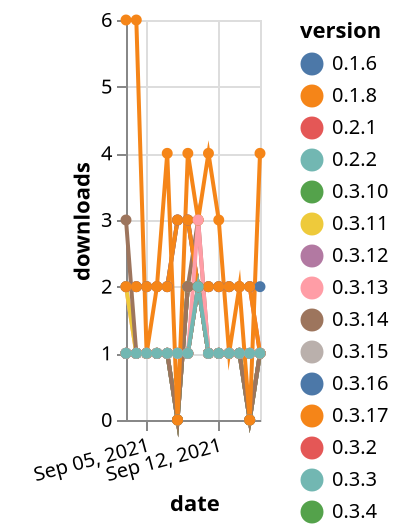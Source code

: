 {"$schema": "https://vega.github.io/schema/vega-lite/v5.json", "description": "A simple bar chart with embedded data.", "data": {"values": [{"date": "2021-09-03", "total": 201, "delta": 1, "version": "0.3.4"}, {"date": "2021-09-04", "total": 202, "delta": 1, "version": "0.3.4"}, {"date": "2021-09-05", "total": 203, "delta": 1, "version": "0.3.4"}, {"date": "2021-09-06", "total": 204, "delta": 1, "version": "0.3.4"}, {"date": "2021-09-07", "total": 205, "delta": 1, "version": "0.3.4"}, {"date": "2021-09-08", "total": 206, "delta": 1, "version": "0.3.4"}, {"date": "2021-09-09", "total": 207, "delta": 1, "version": "0.3.4"}, {"date": "2021-09-10", "total": 209, "delta": 2, "version": "0.3.4"}, {"date": "2021-09-11", "total": 210, "delta": 1, "version": "0.3.4"}, {"date": "2021-09-12", "total": 211, "delta": 1, "version": "0.3.4"}, {"date": "2021-09-13", "total": 212, "delta": 1, "version": "0.3.4"}, {"date": "2021-09-14", "total": 213, "delta": 1, "version": "0.3.4"}, {"date": "2021-09-15", "total": 214, "delta": 1, "version": "0.3.4"}, {"date": "2021-09-16", "total": 215, "delta": 1, "version": "0.3.4"}, {"date": "2021-09-03", "total": 198, "delta": 1, "version": "0.3.11"}, {"date": "2021-09-04", "total": 199, "delta": 1, "version": "0.3.11"}, {"date": "2021-09-05", "total": 200, "delta": 1, "version": "0.3.11"}, {"date": "2021-09-06", "total": 201, "delta": 1, "version": "0.3.11"}, {"date": "2021-09-07", "total": 202, "delta": 1, "version": "0.3.11"}, {"date": "2021-09-08", "total": 202, "delta": 0, "version": "0.3.11"}, {"date": "2021-09-09", "total": 204, "delta": 2, "version": "0.3.11"}, {"date": "2021-09-10", "total": 206, "delta": 2, "version": "0.3.11"}, {"date": "2021-09-11", "total": 207, "delta": 1, "version": "0.3.11"}, {"date": "2021-09-12", "total": 208, "delta": 1, "version": "0.3.11"}, {"date": "2021-09-13", "total": 209, "delta": 1, "version": "0.3.11"}, {"date": "2021-09-14", "total": 210, "delta": 1, "version": "0.3.11"}, {"date": "2021-09-15", "total": 210, "delta": 0, "version": "0.3.11"}, {"date": "2021-09-16", "total": 211, "delta": 1, "version": "0.3.11"}, {"date": "2021-09-03", "total": 207, "delta": 1, "version": "0.3.6"}, {"date": "2021-09-04", "total": 208, "delta": 1, "version": "0.3.6"}, {"date": "2021-09-05", "total": 209, "delta": 1, "version": "0.3.6"}, {"date": "2021-09-06", "total": 210, "delta": 1, "version": "0.3.6"}, {"date": "2021-09-07", "total": 211, "delta": 1, "version": "0.3.6"}, {"date": "2021-09-08", "total": 212, "delta": 1, "version": "0.3.6"}, {"date": "2021-09-09", "total": 213, "delta": 1, "version": "0.3.6"}, {"date": "2021-09-10", "total": 215, "delta": 2, "version": "0.3.6"}, {"date": "2021-09-11", "total": 216, "delta": 1, "version": "0.3.6"}, {"date": "2021-09-12", "total": 217, "delta": 1, "version": "0.3.6"}, {"date": "2021-09-13", "total": 218, "delta": 1, "version": "0.3.6"}, {"date": "2021-09-14", "total": 219, "delta": 1, "version": "0.3.6"}, {"date": "2021-09-15", "total": 220, "delta": 1, "version": "0.3.6"}, {"date": "2021-09-16", "total": 221, "delta": 1, "version": "0.3.6"}, {"date": "2021-09-03", "total": 195, "delta": 1, "version": "0.3.16"}, {"date": "2021-09-04", "total": 196, "delta": 1, "version": "0.3.16"}, {"date": "2021-09-05", "total": 197, "delta": 1, "version": "0.3.16"}, {"date": "2021-09-06", "total": 198, "delta": 1, "version": "0.3.16"}, {"date": "2021-09-07", "total": 199, "delta": 1, "version": "0.3.16"}, {"date": "2021-09-08", "total": 199, "delta": 0, "version": "0.3.16"}, {"date": "2021-09-09", "total": 201, "delta": 2, "version": "0.3.16"}, {"date": "2021-09-10", "total": 203, "delta": 2, "version": "0.3.16"}, {"date": "2021-09-11", "total": 204, "delta": 1, "version": "0.3.16"}, {"date": "2021-09-12", "total": 205, "delta": 1, "version": "0.3.16"}, {"date": "2021-09-13", "total": 206, "delta": 1, "version": "0.3.16"}, {"date": "2021-09-14", "total": 207, "delta": 1, "version": "0.3.16"}, {"date": "2021-09-15", "total": 207, "delta": 0, "version": "0.3.16"}, {"date": "2021-09-16", "total": 208, "delta": 1, "version": "0.3.16"}, {"date": "2021-09-03", "total": 184, "delta": 2, "version": "0.3.13"}, {"date": "2021-09-04", "total": 185, "delta": 1, "version": "0.3.13"}, {"date": "2021-09-05", "total": 186, "delta": 1, "version": "0.3.13"}, {"date": "2021-09-06", "total": 187, "delta": 1, "version": "0.3.13"}, {"date": "2021-09-07", "total": 188, "delta": 1, "version": "0.3.13"}, {"date": "2021-09-08", "total": 188, "delta": 0, "version": "0.3.13"}, {"date": "2021-09-09", "total": 190, "delta": 2, "version": "0.3.13"}, {"date": "2021-09-10", "total": 192, "delta": 2, "version": "0.3.13"}, {"date": "2021-09-11", "total": 193, "delta": 1, "version": "0.3.13"}, {"date": "2021-09-12", "total": 194, "delta": 1, "version": "0.3.13"}, {"date": "2021-09-13", "total": 195, "delta": 1, "version": "0.3.13"}, {"date": "2021-09-14", "total": 196, "delta": 1, "version": "0.3.13"}, {"date": "2021-09-15", "total": 196, "delta": 0, "version": "0.3.13"}, {"date": "2021-09-16", "total": 197, "delta": 1, "version": "0.3.13"}, {"date": "2021-09-03", "total": 1793, "delta": 2, "version": "0.2.1"}, {"date": "2021-09-04", "total": 1795, "delta": 2, "version": "0.2.1"}, {"date": "2021-09-05", "total": 1797, "delta": 2, "version": "0.2.1"}, {"date": "2021-09-06", "total": 1799, "delta": 2, "version": "0.2.1"}, {"date": "2021-09-07", "total": 1801, "delta": 2, "version": "0.2.1"}, {"date": "2021-09-08", "total": 1804, "delta": 3, "version": "0.2.1"}, {"date": "2021-09-09", "total": 1807, "delta": 3, "version": "0.2.1"}, {"date": "2021-09-10", "total": 1809, "delta": 2, "version": "0.2.1"}, {"date": "2021-09-11", "total": 1811, "delta": 2, "version": "0.2.1"}, {"date": "2021-09-12", "total": 1813, "delta": 2, "version": "0.2.1"}, {"date": "2021-09-13", "total": 1815, "delta": 2, "version": "0.2.1"}, {"date": "2021-09-14", "total": 1817, "delta": 2, "version": "0.2.1"}, {"date": "2021-09-15", "total": 1819, "delta": 2, "version": "0.2.1"}, {"date": "2021-09-16", "total": 1820, "delta": 1, "version": "0.2.1"}, {"date": "2021-09-03", "total": 206, "delta": 2, "version": "0.3.5"}, {"date": "2021-09-04", "total": 207, "delta": 1, "version": "0.3.5"}, {"date": "2021-09-05", "total": 208, "delta": 1, "version": "0.3.5"}, {"date": "2021-09-06", "total": 209, "delta": 1, "version": "0.3.5"}, {"date": "2021-09-07", "total": 210, "delta": 1, "version": "0.3.5"}, {"date": "2021-09-08", "total": 211, "delta": 1, "version": "0.3.5"}, {"date": "2021-09-09", "total": 212, "delta": 1, "version": "0.3.5"}, {"date": "2021-09-10", "total": 214, "delta": 2, "version": "0.3.5"}, {"date": "2021-09-11", "total": 215, "delta": 1, "version": "0.3.5"}, {"date": "2021-09-12", "total": 216, "delta": 1, "version": "0.3.5"}, {"date": "2021-09-13", "total": 217, "delta": 1, "version": "0.3.5"}, {"date": "2021-09-14", "total": 218, "delta": 1, "version": "0.3.5"}, {"date": "2021-09-15", "total": 219, "delta": 1, "version": "0.3.5"}, {"date": "2021-09-16", "total": 220, "delta": 1, "version": "0.3.5"}, {"date": "2021-09-03", "total": 184, "delta": 1, "version": "0.3.3"}, {"date": "2021-09-04", "total": 185, "delta": 1, "version": "0.3.3"}, {"date": "2021-09-05", "total": 186, "delta": 1, "version": "0.3.3"}, {"date": "2021-09-06", "total": 187, "delta": 1, "version": "0.3.3"}, {"date": "2021-09-07", "total": 188, "delta": 1, "version": "0.3.3"}, {"date": "2021-09-08", "total": 189, "delta": 1, "version": "0.3.3"}, {"date": "2021-09-09", "total": 190, "delta": 1, "version": "0.3.3"}, {"date": "2021-09-10", "total": 192, "delta": 2, "version": "0.3.3"}, {"date": "2021-09-11", "total": 193, "delta": 1, "version": "0.3.3"}, {"date": "2021-09-12", "total": 194, "delta": 1, "version": "0.3.3"}, {"date": "2021-09-13", "total": 195, "delta": 1, "version": "0.3.3"}, {"date": "2021-09-14", "total": 196, "delta": 1, "version": "0.3.3"}, {"date": "2021-09-15", "total": 197, "delta": 1, "version": "0.3.3"}, {"date": "2021-09-16", "total": 198, "delta": 1, "version": "0.3.3"}, {"date": "2021-09-03", "total": 188, "delta": 1, "version": "0.3.15"}, {"date": "2021-09-04", "total": 189, "delta": 1, "version": "0.3.15"}, {"date": "2021-09-05", "total": 190, "delta": 1, "version": "0.3.15"}, {"date": "2021-09-06", "total": 191, "delta": 1, "version": "0.3.15"}, {"date": "2021-09-07", "total": 192, "delta": 1, "version": "0.3.15"}, {"date": "2021-09-08", "total": 192, "delta": 0, "version": "0.3.15"}, {"date": "2021-09-09", "total": 194, "delta": 2, "version": "0.3.15"}, {"date": "2021-09-10", "total": 196, "delta": 2, "version": "0.3.15"}, {"date": "2021-09-11", "total": 197, "delta": 1, "version": "0.3.15"}, {"date": "2021-09-12", "total": 198, "delta": 1, "version": "0.3.15"}, {"date": "2021-09-13", "total": 199, "delta": 1, "version": "0.3.15"}, {"date": "2021-09-14", "total": 200, "delta": 1, "version": "0.3.15"}, {"date": "2021-09-15", "total": 200, "delta": 0, "version": "0.3.15"}, {"date": "2021-09-16", "total": 201, "delta": 1, "version": "0.3.15"}, {"date": "2021-09-03", "total": 178, "delta": 1, "version": "0.3.12"}, {"date": "2021-09-04", "total": 179, "delta": 1, "version": "0.3.12"}, {"date": "2021-09-05", "total": 180, "delta": 1, "version": "0.3.12"}, {"date": "2021-09-06", "total": 181, "delta": 1, "version": "0.3.12"}, {"date": "2021-09-07", "total": 182, "delta": 1, "version": "0.3.12"}, {"date": "2021-09-08", "total": 182, "delta": 0, "version": "0.3.12"}, {"date": "2021-09-09", "total": 184, "delta": 2, "version": "0.3.12"}, {"date": "2021-09-10", "total": 186, "delta": 2, "version": "0.3.12"}, {"date": "2021-09-11", "total": 187, "delta": 1, "version": "0.3.12"}, {"date": "2021-09-12", "total": 188, "delta": 1, "version": "0.3.12"}, {"date": "2021-09-13", "total": 189, "delta": 1, "version": "0.3.12"}, {"date": "2021-09-14", "total": 190, "delta": 1, "version": "0.3.12"}, {"date": "2021-09-15", "total": 190, "delta": 0, "version": "0.3.12"}, {"date": "2021-09-16", "total": 191, "delta": 1, "version": "0.3.12"}, {"date": "2021-09-03", "total": 197, "delta": 1, "version": "0.3.2"}, {"date": "2021-09-04", "total": 198, "delta": 1, "version": "0.3.2"}, {"date": "2021-09-05", "total": 199, "delta": 1, "version": "0.3.2"}, {"date": "2021-09-06", "total": 200, "delta": 1, "version": "0.3.2"}, {"date": "2021-09-07", "total": 201, "delta": 1, "version": "0.3.2"}, {"date": "2021-09-08", "total": 202, "delta": 1, "version": "0.3.2"}, {"date": "2021-09-09", "total": 203, "delta": 1, "version": "0.3.2"}, {"date": "2021-09-10", "total": 205, "delta": 2, "version": "0.3.2"}, {"date": "2021-09-11", "total": 206, "delta": 1, "version": "0.3.2"}, {"date": "2021-09-12", "total": 207, "delta": 1, "version": "0.3.2"}, {"date": "2021-09-13", "total": 208, "delta": 1, "version": "0.3.2"}, {"date": "2021-09-14", "total": 209, "delta": 1, "version": "0.3.2"}, {"date": "2021-09-15", "total": 210, "delta": 1, "version": "0.3.2"}, {"date": "2021-09-16", "total": 211, "delta": 1, "version": "0.3.2"}, {"date": "2021-09-03", "total": 176, "delta": 1, "version": "0.3.10"}, {"date": "2021-09-04", "total": 177, "delta": 1, "version": "0.3.10"}, {"date": "2021-09-05", "total": 178, "delta": 1, "version": "0.3.10"}, {"date": "2021-09-06", "total": 179, "delta": 1, "version": "0.3.10"}, {"date": "2021-09-07", "total": 180, "delta": 1, "version": "0.3.10"}, {"date": "2021-09-08", "total": 180, "delta": 0, "version": "0.3.10"}, {"date": "2021-09-09", "total": 182, "delta": 2, "version": "0.3.10"}, {"date": "2021-09-10", "total": 184, "delta": 2, "version": "0.3.10"}, {"date": "2021-09-11", "total": 185, "delta": 1, "version": "0.3.10"}, {"date": "2021-09-12", "total": 186, "delta": 1, "version": "0.3.10"}, {"date": "2021-09-13", "total": 187, "delta": 1, "version": "0.3.10"}, {"date": "2021-09-14", "total": 188, "delta": 1, "version": "0.3.10"}, {"date": "2021-09-15", "total": 188, "delta": 0, "version": "0.3.10"}, {"date": "2021-09-16", "total": 189, "delta": 1, "version": "0.3.10"}, {"date": "2021-09-03", "total": 231, "delta": 3, "version": "0.3.14"}, {"date": "2021-09-04", "total": 232, "delta": 1, "version": "0.3.14"}, {"date": "2021-09-05", "total": 233, "delta": 1, "version": "0.3.14"}, {"date": "2021-09-06", "total": 234, "delta": 1, "version": "0.3.14"}, {"date": "2021-09-07", "total": 235, "delta": 1, "version": "0.3.14"}, {"date": "2021-09-08", "total": 235, "delta": 0, "version": "0.3.14"}, {"date": "2021-09-09", "total": 237, "delta": 2, "version": "0.3.14"}, {"date": "2021-09-10", "total": 240, "delta": 3, "version": "0.3.14"}, {"date": "2021-09-11", "total": 241, "delta": 1, "version": "0.3.14"}, {"date": "2021-09-12", "total": 242, "delta": 1, "version": "0.3.14"}, {"date": "2021-09-13", "total": 243, "delta": 1, "version": "0.3.14"}, {"date": "2021-09-14", "total": 244, "delta": 1, "version": "0.3.14"}, {"date": "2021-09-15", "total": 244, "delta": 0, "version": "0.3.14"}, {"date": "2021-09-16", "total": 245, "delta": 1, "version": "0.3.14"}, {"date": "2021-09-03", "total": 191, "delta": 1, "version": "0.3.9"}, {"date": "2021-09-04", "total": 192, "delta": 1, "version": "0.3.9"}, {"date": "2021-09-05", "total": 193, "delta": 1, "version": "0.3.9"}, {"date": "2021-09-06", "total": 194, "delta": 1, "version": "0.3.9"}, {"date": "2021-09-07", "total": 195, "delta": 1, "version": "0.3.9"}, {"date": "2021-09-08", "total": 196, "delta": 1, "version": "0.3.9"}, {"date": "2021-09-09", "total": 197, "delta": 1, "version": "0.3.9"}, {"date": "2021-09-10", "total": 199, "delta": 2, "version": "0.3.9"}, {"date": "2021-09-11", "total": 200, "delta": 1, "version": "0.3.9"}, {"date": "2021-09-12", "total": 201, "delta": 1, "version": "0.3.9"}, {"date": "2021-09-13", "total": 202, "delta": 1, "version": "0.3.9"}, {"date": "2021-09-14", "total": 203, "delta": 1, "version": "0.3.9"}, {"date": "2021-09-15", "total": 204, "delta": 1, "version": "0.3.9"}, {"date": "2021-09-16", "total": 205, "delta": 1, "version": "0.3.9"}, {"date": "2021-09-03", "total": 2078, "delta": 2, "version": "0.1.6"}, {"date": "2021-09-04", "total": 2080, "delta": 2, "version": "0.1.6"}, {"date": "2021-09-05", "total": 2082, "delta": 2, "version": "0.1.6"}, {"date": "2021-09-06", "total": 2084, "delta": 2, "version": "0.1.6"}, {"date": "2021-09-07", "total": 2086, "delta": 2, "version": "0.1.6"}, {"date": "2021-09-08", "total": 2089, "delta": 3, "version": "0.1.6"}, {"date": "2021-09-09", "total": 2092, "delta": 3, "version": "0.1.6"}, {"date": "2021-09-10", "total": 2094, "delta": 2, "version": "0.1.6"}, {"date": "2021-09-11", "total": 2096, "delta": 2, "version": "0.1.6"}, {"date": "2021-09-12", "total": 2098, "delta": 2, "version": "0.1.6"}, {"date": "2021-09-13", "total": 2100, "delta": 2, "version": "0.1.6"}, {"date": "2021-09-14", "total": 2102, "delta": 2, "version": "0.1.6"}, {"date": "2021-09-15", "total": 2104, "delta": 2, "version": "0.1.6"}, {"date": "2021-09-16", "total": 2106, "delta": 2, "version": "0.1.6"}, {"date": "2021-09-03", "total": 194, "delta": 1, "version": "0.3.8"}, {"date": "2021-09-04", "total": 195, "delta": 1, "version": "0.3.8"}, {"date": "2021-09-05", "total": 196, "delta": 1, "version": "0.3.8"}, {"date": "2021-09-06", "total": 197, "delta": 1, "version": "0.3.8"}, {"date": "2021-09-07", "total": 198, "delta": 1, "version": "0.3.8"}, {"date": "2021-09-08", "total": 199, "delta": 1, "version": "0.3.8"}, {"date": "2021-09-09", "total": 200, "delta": 1, "version": "0.3.8"}, {"date": "2021-09-10", "total": 202, "delta": 2, "version": "0.3.8"}, {"date": "2021-09-11", "total": 203, "delta": 1, "version": "0.3.8"}, {"date": "2021-09-12", "total": 204, "delta": 1, "version": "0.3.8"}, {"date": "2021-09-13", "total": 205, "delta": 1, "version": "0.3.8"}, {"date": "2021-09-14", "total": 206, "delta": 1, "version": "0.3.8"}, {"date": "2021-09-15", "total": 207, "delta": 1, "version": "0.3.8"}, {"date": "2021-09-16", "total": 208, "delta": 1, "version": "0.3.8"}, {"date": "2021-09-03", "total": 1686, "delta": 6, "version": "0.3.17"}, {"date": "2021-09-04", "total": 1692, "delta": 6, "version": "0.3.17"}, {"date": "2021-09-05", "total": 1693, "delta": 1, "version": "0.3.17"}, {"date": "2021-09-06", "total": 1695, "delta": 2, "version": "0.3.17"}, {"date": "2021-09-07", "total": 1699, "delta": 4, "version": "0.3.17"}, {"date": "2021-09-08", "total": 1699, "delta": 0, "version": "0.3.17"}, {"date": "2021-09-09", "total": 1703, "delta": 4, "version": "0.3.17"}, {"date": "2021-09-10", "total": 1706, "delta": 3, "version": "0.3.17"}, {"date": "2021-09-11", "total": 1710, "delta": 4, "version": "0.3.17"}, {"date": "2021-09-12", "total": 1713, "delta": 3, "version": "0.3.17"}, {"date": "2021-09-13", "total": 1714, "delta": 1, "version": "0.3.17"}, {"date": "2021-09-14", "total": 1716, "delta": 2, "version": "0.3.17"}, {"date": "2021-09-15", "total": 1716, "delta": 0, "version": "0.3.17"}, {"date": "2021-09-16", "total": 1720, "delta": 4, "version": "0.3.17"}, {"date": "2021-09-03", "total": 2030, "delta": 2, "version": "0.1.8"}, {"date": "2021-09-04", "total": 2032, "delta": 2, "version": "0.1.8"}, {"date": "2021-09-05", "total": 2034, "delta": 2, "version": "0.1.8"}, {"date": "2021-09-06", "total": 2036, "delta": 2, "version": "0.1.8"}, {"date": "2021-09-07", "total": 2038, "delta": 2, "version": "0.1.8"}, {"date": "2021-09-08", "total": 2041, "delta": 3, "version": "0.1.8"}, {"date": "2021-09-09", "total": 2044, "delta": 3, "version": "0.1.8"}, {"date": "2021-09-10", "total": 2046, "delta": 2, "version": "0.1.8"}, {"date": "2021-09-11", "total": 2048, "delta": 2, "version": "0.1.8"}, {"date": "2021-09-12", "total": 2050, "delta": 2, "version": "0.1.8"}, {"date": "2021-09-13", "total": 2052, "delta": 2, "version": "0.1.8"}, {"date": "2021-09-14", "total": 2054, "delta": 2, "version": "0.1.8"}, {"date": "2021-09-15", "total": 2056, "delta": 2, "version": "0.1.8"}, {"date": "2021-09-16", "total": 2057, "delta": 1, "version": "0.1.8"}, {"date": "2021-09-03", "total": 363, "delta": 1, "version": "0.3.7"}, {"date": "2021-09-04", "total": 364, "delta": 1, "version": "0.3.7"}, {"date": "2021-09-05", "total": 365, "delta": 1, "version": "0.3.7"}, {"date": "2021-09-06", "total": 366, "delta": 1, "version": "0.3.7"}, {"date": "2021-09-07", "total": 367, "delta": 1, "version": "0.3.7"}, {"date": "2021-09-08", "total": 368, "delta": 1, "version": "0.3.7"}, {"date": "2021-09-09", "total": 369, "delta": 1, "version": "0.3.7"}, {"date": "2021-09-10", "total": 372, "delta": 3, "version": "0.3.7"}, {"date": "2021-09-11", "total": 373, "delta": 1, "version": "0.3.7"}, {"date": "2021-09-12", "total": 374, "delta": 1, "version": "0.3.7"}, {"date": "2021-09-13", "total": 375, "delta": 1, "version": "0.3.7"}, {"date": "2021-09-14", "total": 376, "delta": 1, "version": "0.3.7"}, {"date": "2021-09-15", "total": 377, "delta": 1, "version": "0.3.7"}, {"date": "2021-09-16", "total": 378, "delta": 1, "version": "0.3.7"}, {"date": "2021-09-03", "total": 223, "delta": 1, "version": "0.2.2"}, {"date": "2021-09-04", "total": 224, "delta": 1, "version": "0.2.2"}, {"date": "2021-09-05", "total": 225, "delta": 1, "version": "0.2.2"}, {"date": "2021-09-06", "total": 226, "delta": 1, "version": "0.2.2"}, {"date": "2021-09-07", "total": 227, "delta": 1, "version": "0.2.2"}, {"date": "2021-09-08", "total": 228, "delta": 1, "version": "0.2.2"}, {"date": "2021-09-09", "total": 229, "delta": 1, "version": "0.2.2"}, {"date": "2021-09-10", "total": 231, "delta": 2, "version": "0.2.2"}, {"date": "2021-09-11", "total": 232, "delta": 1, "version": "0.2.2"}, {"date": "2021-09-12", "total": 233, "delta": 1, "version": "0.2.2"}, {"date": "2021-09-13", "total": 234, "delta": 1, "version": "0.2.2"}, {"date": "2021-09-14", "total": 235, "delta": 1, "version": "0.2.2"}, {"date": "2021-09-15", "total": 236, "delta": 1, "version": "0.2.2"}, {"date": "2021-09-16", "total": 237, "delta": 1, "version": "0.2.2"}]}, "width": "container", "mark": {"type": "line", "point": {"filled": true}}, "encoding": {"x": {"field": "date", "type": "temporal", "timeUnit": "yearmonthdate", "title": "date", "axis": {"labelAngle": -15}}, "y": {"field": "delta", "type": "quantitative", "title": "downloads"}, "color": {"field": "version", "type": "nominal"}, "tooltip": {"field": "delta"}}}